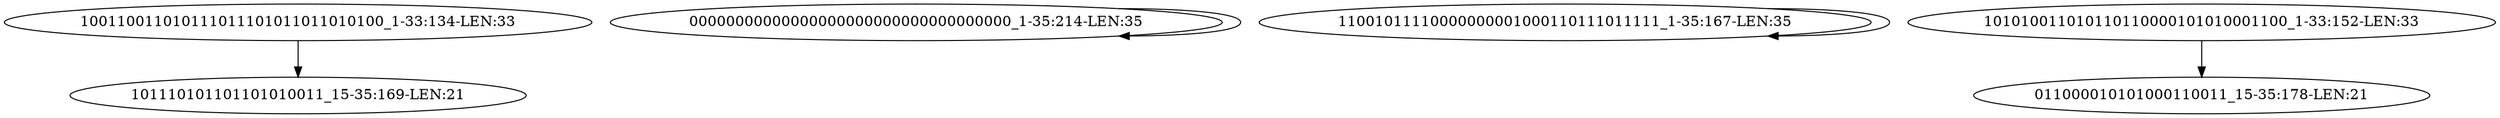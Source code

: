 digraph G {
    "100110011010111011101011011010100_1-33:134-LEN:33" -> "101110101101101010011_15-35:169-LEN:21";
    "00000000000000000000000000000000000_1-35:214-LEN:35" -> "00000000000000000000000000000000000_1-35:214-LEN:35";
    "11001011110000000001000110111011111_1-35:167-LEN:35" -> "11001011110000000001000110111011111_1-35:167-LEN:35";
    "101010011010110110000101010001100_1-33:152-LEN:33" -> "011000010101000110011_15-35:178-LEN:21";
}
